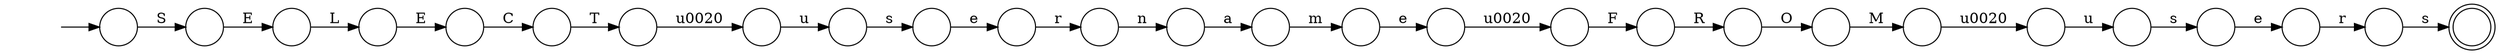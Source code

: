 digraph Automaton {
  rankdir = LR;
  0 [shape=circle,label=""];
  0 -> 16 [label="M"]
  1 [shape=circle,label=""];
  1 -> 6 [label="F"]
  2 [shape=circle,label=""];
  2 -> 15 [label="E"]
  3 [shape=circle,label=""];
  3 -> 1 [label="\u0020"]
  4 [shape=circle,label=""];
  4 -> 21 [label="T"]
  5 [shape=circle,label=""];
  5 -> 3 [label="e"]
  6 [shape=circle,label=""];
  6 -> 19 [label="R"]
  7 [shape=circle,label=""];
  7 -> 24 [label="s"]
  8 [shape=circle,label=""];
  8 -> 7 [label="u"]
  9 [shape=circle,label=""];
  9 -> 5 [label="m"]
  10 [shape=circle,label=""];
  10 -> 14 [label="u"]
  11 [shape=doublecircle,label=""];
  12 [shape=circle,label=""];
  initial [shape=plaintext,label=""];
  initial -> 12
  12 -> 2 [label="S"]
  13 [shape=circle,label=""];
  13 -> 23 [label="e"]
  14 [shape=circle,label=""];
  14 -> 13 [label="s"]
  15 [shape=circle,label=""];
  15 -> 22 [label="L"]
  16 [shape=circle,label=""];
  16 -> 10 [label="\u0020"]
  17 [shape=circle,label=""];
  17 -> 9 [label="a"]
  18 [shape=circle,label=""];
  18 -> 17 [label="n"]
  19 [shape=circle,label=""];
  19 -> 0 [label="O"]
  20 [shape=circle,label=""];
  20 -> 18 [label="r"]
  21 [shape=circle,label=""];
  21 -> 8 [label="\u0020"]
  22 [shape=circle,label=""];
  22 -> 26 [label="E"]
  23 [shape=circle,label=""];
  23 -> 25 [label="r"]
  24 [shape=circle,label=""];
  24 -> 20 [label="e"]
  25 [shape=circle,label=""];
  25 -> 11 [label="s"]
  26 [shape=circle,label=""];
  26 -> 4 [label="C"]
}
